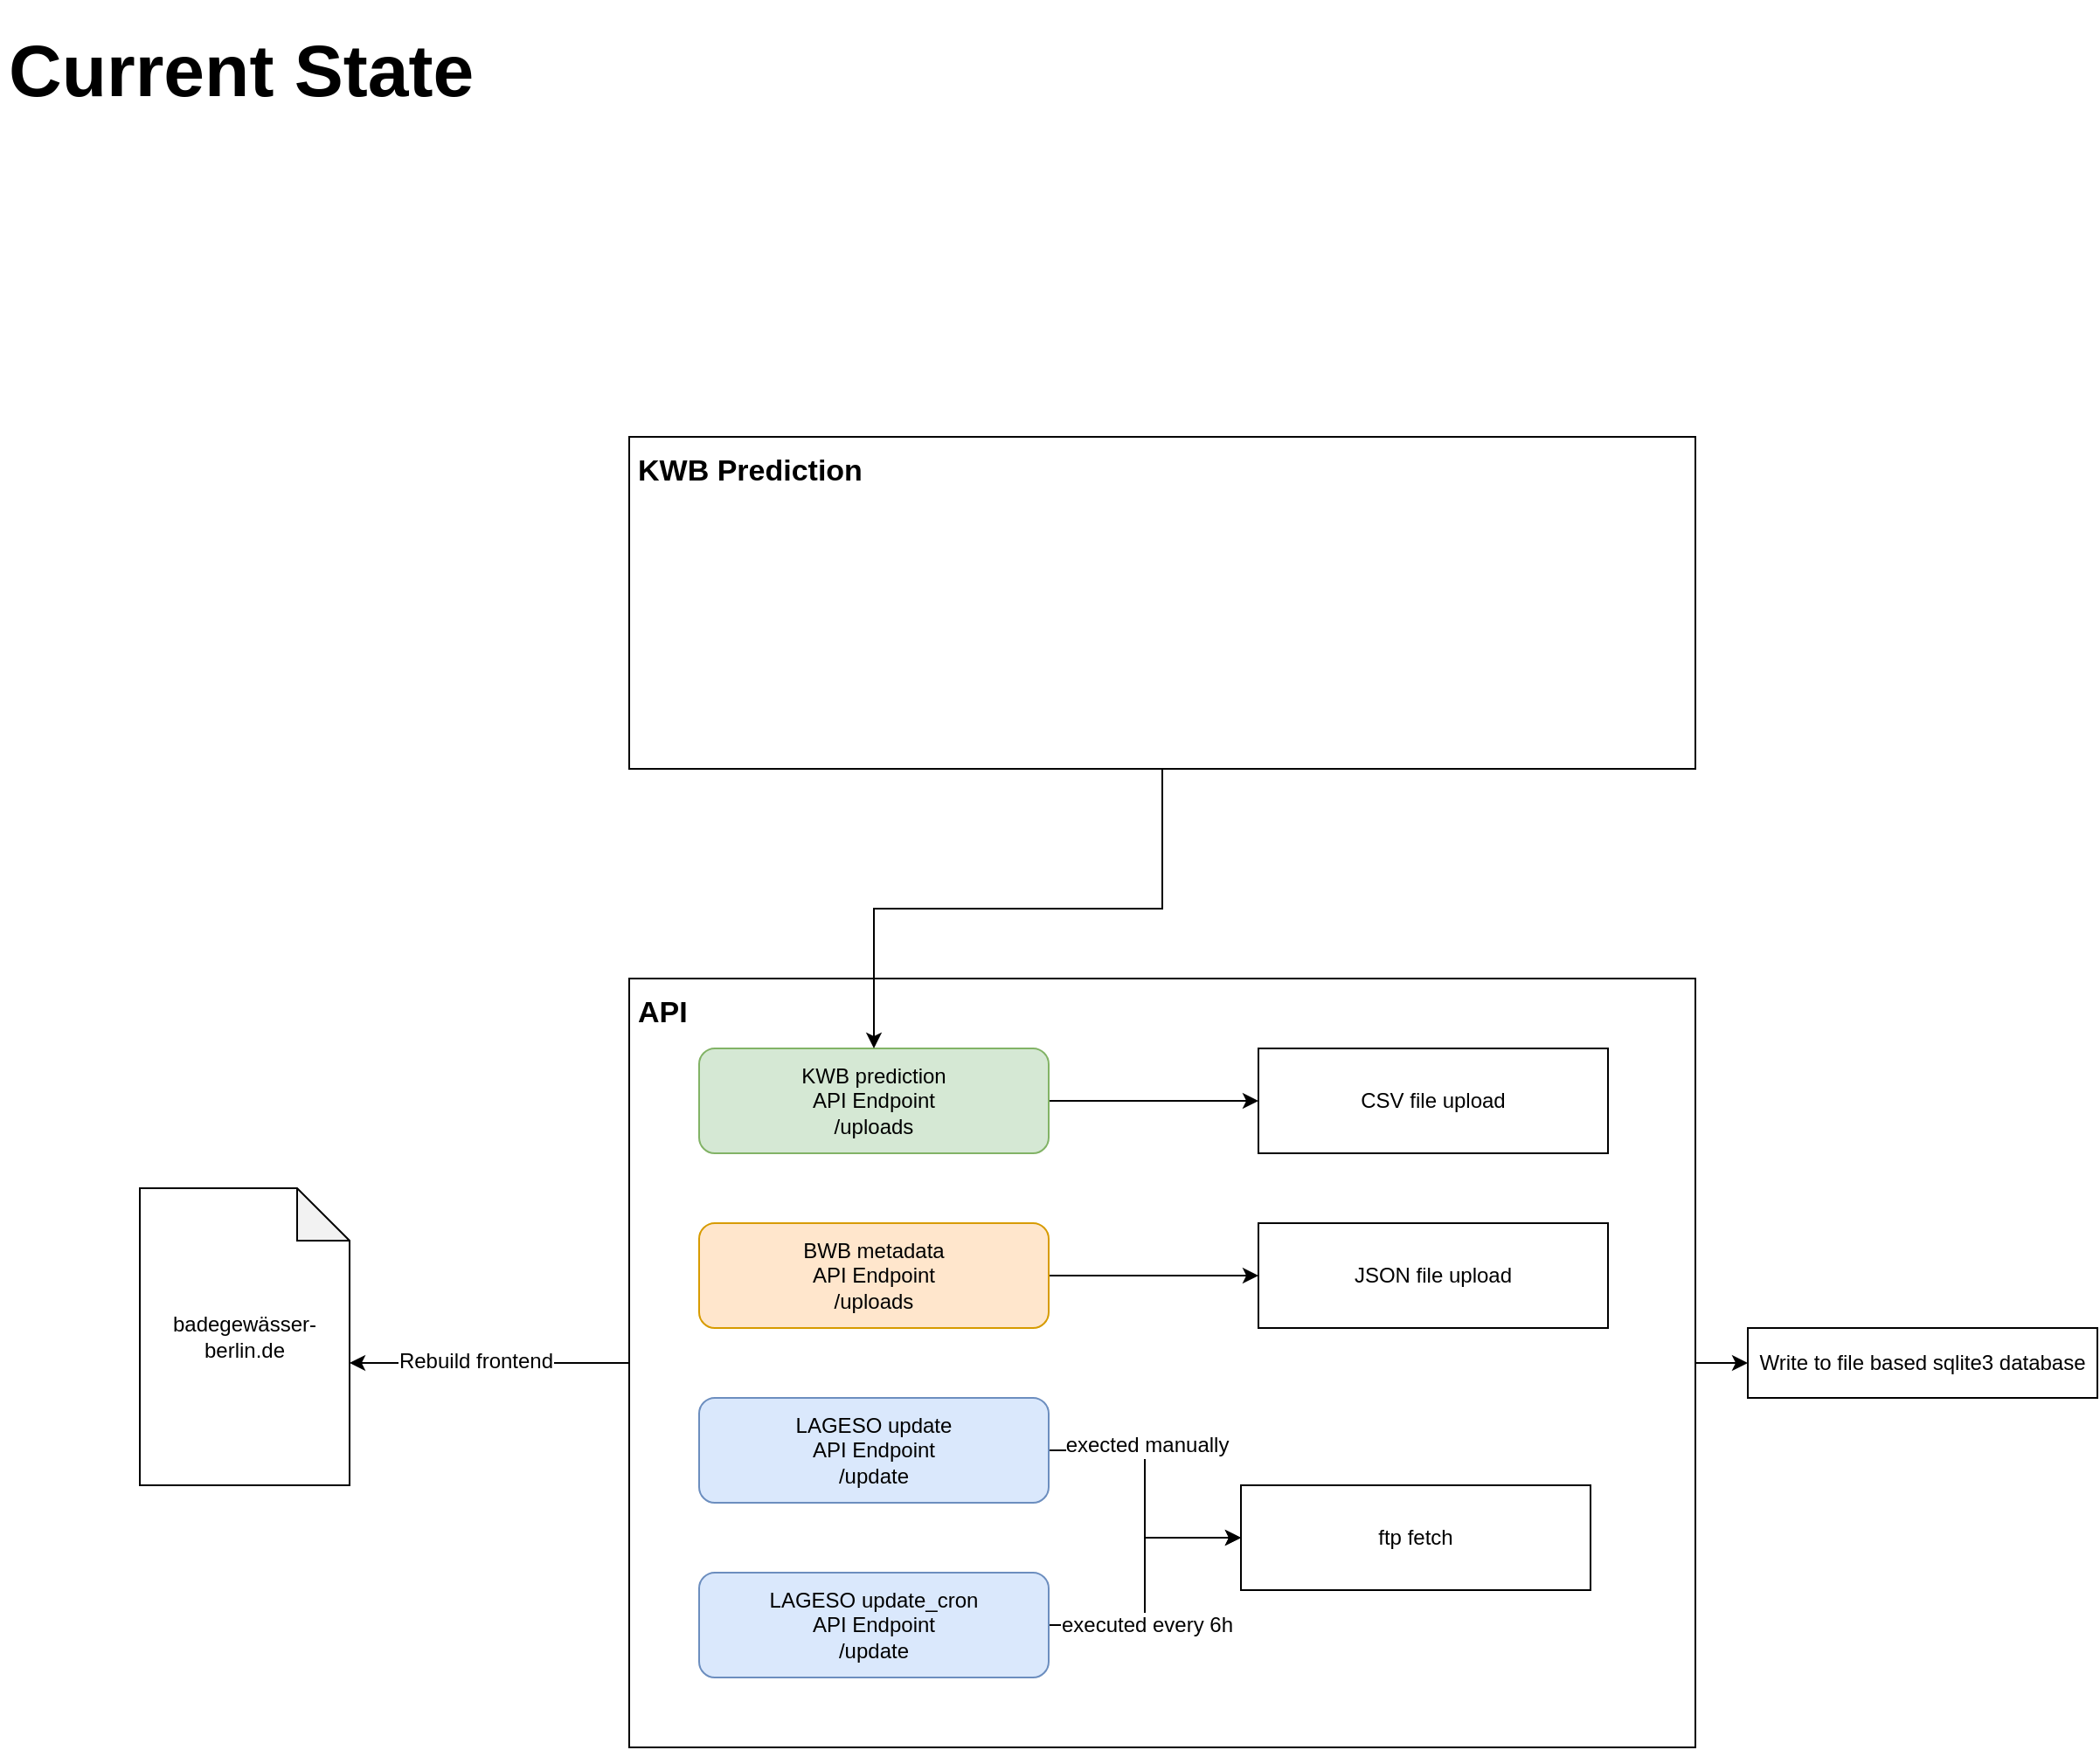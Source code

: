 <mxfile version="10.6.6" type="github"><diagram id="f5qFrhAt0QIMCM6FOQkb" name="Current state"><mxGraphModel dx="1797" dy="2298" grid="1" gridSize="10" guides="1" tooltips="1" connect="1" arrows="1" fold="1" page="0" pageScale="1" pageWidth="827" pageHeight="1169" math="0" shadow="0"><root><mxCell id="0"/><mxCell id="1" parent="0"/><mxCell id="_vu0zIGkdGEpIibIL8r3-19" value="" style="edgeStyle=orthogonalEdgeStyle;rounded=0;orthogonalLoop=1;jettySize=auto;html=1;" parent="1" source="_vu0zIGkdGEpIibIL8r3-14" target="_vu0zIGkdGEpIibIL8r3-18" edge="1"><mxGeometry relative="1" as="geometry"/></mxCell><mxCell id="_vu0zIGkdGEpIibIL8r3-14" value="&lt;div style=&quot;text-align: left; font-size: 17px;&quot;&gt;&lt;b style=&quot;font-size: 17px;&quot;&gt;API&lt;/b&gt;&lt;/div&gt;" style="whiteSpace=wrap;html=1;rounded=0;fillColor=none;verticalAlign=top;align=left;spacing=5;fontSize=17;" parent="1" vertex="1"><mxGeometry x="320" y="-500" width="610" height="440" as="geometry"/></mxCell><mxCell id="_vu0zIGkdGEpIibIL8r3-18" value="Write to file based sqlite3 database" style="whiteSpace=wrap;html=1;rounded=0;fillColor=#ffffff;shadow=0;comic=0;" parent="1" vertex="1"><mxGeometry x="960" y="-300" width="200" height="40" as="geometry"/></mxCell><mxCell id="_vu0zIGkdGEpIibIL8r3-23" style="edgeStyle=orthogonalEdgeStyle;rounded=0;orthogonalLoop=1;jettySize=auto;html=1;exitX=0;exitY=0;exitDx=120;exitDy=100;exitPerimeter=0;entryX=0;entryY=0.5;entryDx=0;entryDy=0;strokeColor=#000000;endArrow=none;endFill=0;startArrow=classic;startFill=1;" parent="1" source="_vu0zIGkdGEpIibIL8r3-1" target="_vu0zIGkdGEpIibIL8r3-14" edge="1"><mxGeometry relative="1" as="geometry"/></mxCell><mxCell id="_vu0zIGkdGEpIibIL8r3-24" value="Rebuild frontend" style="text;html=1;resizable=0;points=[];align=center;verticalAlign=middle;labelBackgroundColor=#ffffff;" parent="_vu0zIGkdGEpIibIL8r3-23" vertex="1" connectable="0"><mxGeometry x="-0.1" y="1" relative="1" as="geometry"><mxPoint as="offset"/></mxGeometry></mxCell><mxCell id="_vu0zIGkdGEpIibIL8r3-1" value="badegewässer-berlin.de" style="shape=note;whiteSpace=wrap;html=1;backgroundOutline=1;darkOpacity=0.05;" parent="1" vertex="1"><mxGeometry x="40" y="-380" width="120" height="170" as="geometry"/></mxCell><mxCell id="_vu0zIGkdGEpIibIL8r3-11" value="" style="edgeStyle=orthogonalEdgeStyle;rounded=0;orthogonalLoop=1;jettySize=auto;html=1;" parent="1" source="_vu0zIGkdGEpIibIL8r3-2" target="_vu0zIGkdGEpIibIL8r3-10" edge="1"><mxGeometry relative="1" as="geometry"/></mxCell><mxCell id="_vu0zIGkdGEpIibIL8r3-2" value="KWB prediction&lt;br&gt;API Endpoint&lt;br&gt;/uploads&lt;br&gt;" style="rounded=1;whiteSpace=wrap;html=1;fillColor=#d5e8d4;strokeColor=#82b366;" parent="1" vertex="1"><mxGeometry x="360" y="-460" width="200" height="60" as="geometry"/></mxCell><mxCell id="_vu0zIGkdGEpIibIL8r3-10" value="CSV file upload&lt;br&gt;" style="rounded=0;whiteSpace=wrap;html=1;" parent="1" vertex="1"><mxGeometry x="680" y="-460" width="200" height="60" as="geometry"/></mxCell><mxCell id="_vu0zIGkdGEpIibIL8r3-13" value="" style="edgeStyle=orthogonalEdgeStyle;rounded=0;orthogonalLoop=1;jettySize=auto;html=1;" parent="1" source="_vu0zIGkdGEpIibIL8r3-3" target="_vu0zIGkdGEpIibIL8r3-12" edge="1"><mxGeometry relative="1" as="geometry"/></mxCell><mxCell id="_vu0zIGkdGEpIibIL8r3-3" value="BWB metadata&lt;br&gt;API Endpoint&lt;br&gt;/uploads&lt;br&gt;" style="rounded=1;whiteSpace=wrap;html=1;fillColor=#ffe6cc;strokeColor=#d79b00;" parent="1" vertex="1"><mxGeometry x="360" y="-360" width="200" height="60" as="geometry"/></mxCell><mxCell id="_vu0zIGkdGEpIibIL8r3-12" value="JSON file upload&lt;br&gt;" style="rounded=0;whiteSpace=wrap;html=1;" parent="1" vertex="1"><mxGeometry x="680" y="-360" width="200" height="60" as="geometry"/></mxCell><mxCell id="_vu0zIGkdGEpIibIL8r3-9" value="" style="edgeStyle=orthogonalEdgeStyle;rounded=0;orthogonalLoop=1;jettySize=auto;html=1;entryX=0;entryY=0.5;entryDx=0;entryDy=0;" parent="1" source="_vu0zIGkdGEpIibIL8r3-4" target="_vu0zIGkdGEpIibIL8r3-27" edge="1"><mxGeometry relative="1" as="geometry"><mxPoint x="640" y="-230" as="targetPoint"/></mxGeometry></mxCell><mxCell id="_vu0zIGkdGEpIibIL8r3-25" value="&lt;span&gt;exected manually&lt;/span&gt;" style="text;html=1;resizable=0;points=[];align=center;verticalAlign=middle;labelBackgroundColor=#ffffff;" parent="_vu0zIGkdGEpIibIL8r3-9" vertex="1" connectable="0"><mxGeometry x="-0.325" y="3" relative="1" as="geometry"><mxPoint x="2" as="offset"/></mxGeometry></mxCell><mxCell id="_vu0zIGkdGEpIibIL8r3-4" value="LAGESO update&lt;br&gt;API Endpoint&lt;br&gt;/update&lt;br&gt;" style="rounded=1;whiteSpace=wrap;html=1;fillColor=#dae8fc;strokeColor=#6c8ebf;" parent="1" vertex="1"><mxGeometry x="360" y="-260" width="200" height="60" as="geometry"/></mxCell><mxCell id="_vu0zIGkdGEpIibIL8r3-7" value="" style="edgeStyle=orthogonalEdgeStyle;rounded=0;orthogonalLoop=1;jettySize=auto;html=1;entryX=0;entryY=0.5;entryDx=0;entryDy=0;" parent="1" source="_vu0zIGkdGEpIibIL8r3-5" target="_vu0zIGkdGEpIibIL8r3-27" edge="1"><mxGeometry relative="1" as="geometry"><mxPoint x="640" y="-130" as="targetPoint"/></mxGeometry></mxCell><mxCell id="_vu0zIGkdGEpIibIL8r3-26" value="&lt;span&gt;executed every 6h&lt;/span&gt;" style="text;html=1;resizable=0;points=[];align=center;verticalAlign=middle;labelBackgroundColor=#ffffff;" parent="_vu0zIGkdGEpIibIL8r3-7" vertex="1" connectable="0"><mxGeometry x="-0.475" relative="1" as="geometry"><mxPoint x="14" as="offset"/></mxGeometry></mxCell><mxCell id="_vu0zIGkdGEpIibIL8r3-5" value="LAGESO update_cron&lt;br&gt;API Endpoint&lt;br&gt;/update&lt;br&gt;" style="rounded=1;whiteSpace=wrap;html=1;fillColor=#dae8fc;strokeColor=#6c8ebf;" parent="1" vertex="1"><mxGeometry x="360" y="-160" width="200" height="60" as="geometry"/></mxCell><mxCell id="_vu0zIGkdGEpIibIL8r3-27" value="ftp fetch&lt;br&gt;" style="rounded=0;whiteSpace=wrap;html=1;" parent="1" vertex="1"><mxGeometry x="670" y="-210" width="200" height="60" as="geometry"/></mxCell><mxCell id="5UFkBVJP85eat3HNLZW6-2" value="&lt;h1&gt;&lt;font style=&quot;font-size: 42px&quot;&gt;Current State&lt;/font&gt;&lt;br&gt;&lt;/h1&gt;" style="text;html=1;strokeColor=none;fillColor=none;spacing=5;spacingTop=-20;whiteSpace=wrap;overflow=hidden;rounded=0;shadow=0;comic=0;" parent="1" vertex="1"><mxGeometry x="-40" y="-1050" width="355" height="120" as="geometry"/></mxCell><mxCell id="RMgiAtAb3CNI-_qlcn-y-2" style="edgeStyle=orthogonalEdgeStyle;rounded=0;orthogonalLoop=1;jettySize=auto;html=1;exitX=0.5;exitY=1;exitDx=0;exitDy=0;entryX=0.5;entryY=0;entryDx=0;entryDy=0;" edge="1" parent="1" source="RMgiAtAb3CNI-_qlcn-y-1" target="_vu0zIGkdGEpIibIL8r3-2"><mxGeometry relative="1" as="geometry"/></mxCell><mxCell id="RMgiAtAb3CNI-_qlcn-y-1" value="&lt;div style=&quot;text-align: left ; font-size: 17px&quot;&gt;&lt;b style=&quot;font-size: 17px&quot;&gt;KWB Prediction&lt;/b&gt;&lt;/div&gt;" style="whiteSpace=wrap;html=1;rounded=0;fillColor=none;verticalAlign=top;align=left;spacing=5;fontSize=17;" vertex="1" parent="1"><mxGeometry x="320" y="-810" width="610" height="190" as="geometry"/></mxCell></root></mxGraphModel></diagram><diagram id="WLlmkZjlamcLFwnkFeMG" name="Future state"><mxGraphModel dx="2156" dy="1318" grid="1" gridSize="10" guides="1" tooltips="1" connect="1" arrows="1" fold="1" page="0" pageScale="1" pageWidth="827" pageHeight="1169" math="0" shadow="0"><root><mxCell id="WojOLDcGIK98U-w6AZ9X-0"/><mxCell id="WojOLDcGIK98U-w6AZ9X-1" parent="WojOLDcGIK98U-w6AZ9X-0"/><mxCell id="kKB-npRafWWbGXaTTebQ-0" value="&lt;h1&gt;&lt;font style=&quot;font-size: 42px&quot;&gt;Future State&lt;/font&gt;&lt;br&gt;&lt;/h1&gt;" style="text;html=1;strokeColor=none;fillColor=none;spacing=5;spacingTop=-20;whiteSpace=wrap;overflow=hidden;rounded=0;shadow=0;comic=0;" parent="WojOLDcGIK98U-w6AZ9X-1" vertex="1"><mxGeometry x="20" y="35" width="330" height="120" as="geometry"/></mxCell><mxCell id="kKB-npRafWWbGXaTTebQ-1" style="edgeStyle=orthogonalEdgeStyle;rounded=0;orthogonalLoop=1;jettySize=auto;html=1;exitX=0;exitY=0;exitDx=120;exitDy=100;exitPerimeter=0;startArrow=classic;startFill=1;endArrow=classic;endFill=1;fontSize=17;entryX=0.5;entryY=0;entryDx=0;entryDy=0;" parent="WojOLDcGIK98U-w6AZ9X-1" source="kKB-npRafWWbGXaTTebQ-3" target="kKB-npRafWWbGXaTTebQ-7" edge="1"><mxGeometry relative="1" as="geometry"><Array as="points"><mxPoint x="298" y="740"/><mxPoint x="298" y="390"/><mxPoint x="1790" y="390"/></Array><mxPoint x="1780" y="610" as="targetPoint"/></mxGeometry></mxCell><mxCell id="kKB-npRafWWbGXaTTebQ-2" value="&lt;font style=&quot;font-size: 12px&quot;&gt;GET public data&lt;/font&gt;" style="text;html=1;resizable=0;points=[];align=center;verticalAlign=middle;labelBackgroundColor=#ffffff;fontSize=17;" parent="kKB-npRafWWbGXaTTebQ-1" vertex="1" connectable="0"><mxGeometry x="-0.281" y="-2" relative="1" as="geometry"><mxPoint y="-5" as="offset"/></mxGeometry></mxCell><mxCell id="kKB-npRafWWbGXaTTebQ-3" value="badegewaesser-berlin.de" style="shape=note;whiteSpace=wrap;html=1;backgroundOutline=1;darkOpacity=0.05;" parent="WojOLDcGIK98U-w6AZ9X-1" vertex="1"><mxGeometry x="40" y="640" width="120" height="170" as="geometry"/></mxCell><mxCell id="kKB-npRafWWbGXaTTebQ-4" value="?badegewaesser-sachsen.de?" style="shape=note;whiteSpace=wrap;html=1;backgroundOutline=1;darkOpacity=0.05;dashed=1;" parent="WojOLDcGIK98U-w6AZ9X-1" vertex="1"><mxGeometry x="40" y="861.5" width="120" height="170" as="geometry"/></mxCell><mxCell id="kKB-npRafWWbGXaTTebQ-5" value="?badegewaesser-leipzig.de?" style="shape=note;whiteSpace=wrap;html=1;backgroundOutline=1;darkOpacity=0.05;dashed=1;" parent="WojOLDcGIK98U-w6AZ9X-1" vertex="1"><mxGeometry x="40" y="1083" width="120" height="170" as="geometry"/></mxCell><mxCell id="XO_HIjVxSyA4ELTuesC0-4" style="edgeStyle=orthogonalEdgeStyle;rounded=0;orthogonalLoop=1;jettySize=auto;html=1;exitX=1;exitY=0.5;exitDx=0;exitDy=0;startArrow=classic;startFill=1;" edge="1" parent="WojOLDcGIK98U-w6AZ9X-1" source="kKB-npRafWWbGXaTTebQ-7" target="kKB-npRafWWbGXaTTebQ-8"><mxGeometry relative="1" as="geometry"/></mxCell><mxCell id="kKB-npRafWWbGXaTTebQ-7" value="&lt;div style=&quot;text-align: left ; font-size: 17px&quot;&gt;&lt;b style=&quot;font-size: 17px&quot;&gt;Database API&lt;/b&gt;&lt;/div&gt;" style="whiteSpace=wrap;html=1;rounded=0;fillColor=none;verticalAlign=top;align=left;spacing=5;fontSize=17;dashed=1;" parent="WojOLDcGIK98U-w6AZ9X-1" vertex="1"><mxGeometry x="1485" y="640" width="610" height="620" as="geometry"/></mxCell><mxCell id="kKB-npRafWWbGXaTTebQ-8" value="&lt;div style=&quot;text-align: left ; font-size: 17px&quot;&gt;&lt;b style=&quot;font-size: 17px&quot;&gt;Database&lt;/b&gt;&lt;/div&gt;" style="whiteSpace=wrap;html=1;rounded=0;fillColor=none;verticalAlign=top;align=left;spacing=5;fontSize=17;dashed=1;" parent="WojOLDcGIK98U-w6AZ9X-1" vertex="1"><mxGeometry x="2470" y="640" width="810" height="620" as="geometry"/></mxCell><mxCell id="kKB-npRafWWbGXaTTebQ-9" value="" style="edgeStyle=orthogonalEdgeStyle;rounded=0;orthogonalLoop=1;jettySize=auto;html=1;startFill=0;endArrow=none;endFill=0;fontSize=17;" parent="WojOLDcGIK98U-w6AZ9X-1" source="kKB-npRafWWbGXaTTebQ-13" target="kKB-npRafWWbGXaTTebQ-14" edge="1"><mxGeometry relative="1" as="geometry"/></mxCell><mxCell id="kKB-npRafWWbGXaTTebQ-10" style="edgeStyle=orthogonalEdgeStyle;rounded=0;orthogonalLoop=1;jettySize=auto;html=1;exitX=1;exitY=0.5;exitDx=0;exitDy=0;entryX=0;entryY=0.5;entryDx=0;entryDy=0;startFill=0;endArrow=none;endFill=0;fontSize=17;" parent="WojOLDcGIK98U-w6AZ9X-1" source="kKB-npRafWWbGXaTTebQ-13" target="kKB-npRafWWbGXaTTebQ-20" edge="1"><mxGeometry relative="1" as="geometry"/></mxCell><mxCell id="kKB-npRafWWbGXaTTebQ-11" style="edgeStyle=orthogonalEdgeStyle;rounded=0;orthogonalLoop=1;jettySize=auto;html=1;exitX=1;exitY=0.5;exitDx=0;exitDy=0;entryX=0;entryY=0.5;entryDx=0;entryDy=0;startFill=0;endArrow=none;endFill=0;fontSize=17;" parent="WojOLDcGIK98U-w6AZ9X-1" source="kKB-npRafWWbGXaTTebQ-13" target="kKB-npRafWWbGXaTTebQ-22" edge="1"><mxGeometry relative="1" as="geometry"/></mxCell><mxCell id="kKB-npRafWWbGXaTTebQ-12" style="edgeStyle=orthogonalEdgeStyle;rounded=0;orthogonalLoop=1;jettySize=auto;html=1;exitX=1;exitY=0.5;exitDx=0;exitDy=0;entryX=0;entryY=0.5;entryDx=0;entryDy=0;startFill=0;endArrow=none;endFill=0;fontSize=17;" parent="WojOLDcGIK98U-w6AZ9X-1" source="kKB-npRafWWbGXaTTebQ-13" target="kKB-npRafWWbGXaTTebQ-21" edge="1"><mxGeometry relative="1" as="geometry"/></mxCell><mxCell id="kKB-npRafWWbGXaTTebQ-13" value="Bathingspots&lt;br&gt;" style="rounded=0;whiteSpace=wrap;html=1;" parent="WojOLDcGIK98U-w6AZ9X-1" vertex="1"><mxGeometry x="2770" y="760" width="200" height="60" as="geometry"/></mxCell><mxCell id="kKB-npRafWWbGXaTTebQ-14" value="Predictions&lt;br&gt;" style="rounded=0;whiteSpace=wrap;html=1;" parent="WojOLDcGIK98U-w6AZ9X-1" vertex="1"><mxGeometry x="3050" y="760" width="200" height="60" as="geometry"/></mxCell><mxCell id="kKB-npRafWWbGXaTTebQ-15" style="edgeStyle=orthogonalEdgeStyle;rounded=0;orthogonalLoop=1;jettySize=auto;html=1;exitX=1;exitY=0.5;exitDx=0;exitDy=0;entryX=0;entryY=0.5;entryDx=0;entryDy=0;startArrow=none;startFill=0;endArrow=none;endFill=0;strokeColor=#000000;fontSize=17;" parent="WojOLDcGIK98U-w6AZ9X-1" source="kKB-npRafWWbGXaTTebQ-17" target="kKB-npRafWWbGXaTTebQ-13" edge="1"><mxGeometry relative="1" as="geometry"/></mxCell><mxCell id="kKB-npRafWWbGXaTTebQ-16" style="edgeStyle=orthogonalEdgeStyle;rounded=0;orthogonalLoop=1;jettySize=auto;html=1;exitX=0.5;exitY=0;exitDx=0;exitDy=0;entryX=0;entryY=0.5;entryDx=0;entryDy=0;startArrow=none;startFill=0;endArrow=none;endFill=0;fontSize=17;" parent="WojOLDcGIK98U-w6AZ9X-1" source="kKB-npRafWWbGXaTTebQ-17" target="kKB-npRafWWbGXaTTebQ-29" edge="1"><mxGeometry relative="1" as="geometry"/></mxCell><mxCell id="kKB-npRafWWbGXaTTebQ-17" value="Users&lt;br&gt;" style="rounded=0;whiteSpace=wrap;html=1;" parent="WojOLDcGIK98U-w6AZ9X-1" vertex="1"><mxGeometry x="2540" y="760" width="200" height="60" as="geometry"/></mxCell><mxCell id="kKB-npRafWWbGXaTTebQ-18" style="edgeStyle=orthogonalEdgeStyle;rounded=0;orthogonalLoop=1;jettySize=auto;html=1;exitX=1;exitY=0.5;exitDx=0;exitDy=0;entryX=0.5;entryY=1;entryDx=0;entryDy=0;startFill=0;endArrow=none;endFill=0;fontSize=17;" parent="WojOLDcGIK98U-w6AZ9X-1" source="kKB-npRafWWbGXaTTebQ-19" target="kKB-npRafWWbGXaTTebQ-13" edge="1"><mxGeometry relative="1" as="geometry"/></mxCell><mxCell id="kKB-npRafWWbGXaTTebQ-19" value="Regions&lt;br&gt;" style="rounded=0;whiteSpace=wrap;html=1;" parent="WojOLDcGIK98U-w6AZ9X-1" vertex="1"><mxGeometry x="2540" y="840" width="200" height="60" as="geometry"/></mxCell><mxCell id="kKB-npRafWWbGXaTTebQ-20" value="Model&lt;br&gt;" style="rounded=0;whiteSpace=wrap;html=1;" parent="WojOLDcGIK98U-w6AZ9X-1" vertex="1"><mxGeometry x="3050" y="840" width="200" height="60" as="geometry"/></mxCell><mxCell id="kKB-npRafWWbGXaTTebQ-21" value="Measurments&lt;br&gt;" style="rounded=0;whiteSpace=wrap;html=1;" parent="WojOLDcGIK98U-w6AZ9X-1" vertex="1"><mxGeometry x="3050" y="1001.5" width="200" height="60" as="geometry"/></mxCell><mxCell id="kKB-npRafWWbGXaTTebQ-22" value="RawModelData&lt;br&gt;" style="rounded=0;whiteSpace=wrap;html=1;" parent="WojOLDcGIK98U-w6AZ9X-1" vertex="1"><mxGeometry x="3050" y="920" width="200" height="60" as="geometry"/></mxCell><mxCell id="kKB-npRafWWbGXaTTebQ-23" style="edgeStyle=orthogonalEdgeStyle;rounded=0;orthogonalLoop=1;jettySize=auto;html=1;exitX=0.5;exitY=0;exitDx=0;exitDy=0;entryX=0.5;entryY=1;entryDx=0;entryDy=0;startArrow=none;startFill=0;endArrow=classic;endFill=1;fontSize=17;" parent="WojOLDcGIK98U-w6AZ9X-1" source="kKB-npRafWWbGXaTTebQ-24" target="kKB-npRafWWbGXaTTebQ-7" edge="1"><mxGeometry relative="1" as="geometry"/></mxCell><mxCell id="kKB-npRafWWbGXaTTebQ-24" value="&lt;div style=&quot;text-align: left ; font-size: 17px&quot;&gt;&lt;b style=&quot;font-size: 17px&quot;&gt;Prediction API opencpu&lt;/b&gt;&lt;/div&gt;" style="whiteSpace=wrap;html=1;rounded=0;fillColor=none;verticalAlign=top;align=left;spacing=5;fontSize=17;dashed=1;" parent="WojOLDcGIK98U-w6AZ9X-1" vertex="1"><mxGeometry x="1485" y="1340" width="610" height="620" as="geometry"/></mxCell><mxCell id="kKB-npRafWWbGXaTTebQ-27" style="edgeStyle=orthogonalEdgeStyle;rounded=0;orthogonalLoop=1;jettySize=auto;html=1;exitX=0.5;exitY=0;exitDx=0;exitDy=0;entryX=0;entryY=0.5;entryDx=0;entryDy=0;startArrow=classic;startFill=1;endArrow=classic;endFill=1;fontSize=17;" parent="WojOLDcGIK98U-w6AZ9X-1" source="kKB-npRafWWbGXaTTebQ-28" target="kKB-npRafWWbGXaTTebQ-7" edge="1"><mxGeometry relative="1" as="geometry"/></mxCell><mxCell id="kKB-npRafWWbGXaTTebQ-28" value="&lt;div style=&quot;text-align: left ; font-size: 17px&quot;&gt;&lt;b style=&quot;font-size: 17px&quot;&gt;Web Application/CMS&lt;/b&gt;&lt;/div&gt;" style="whiteSpace=wrap;html=1;rounded=0;fillColor=none;verticalAlign=top;align=left;spacing=5;fontSize=17;dashed=1;" parent="WojOLDcGIK98U-w6AZ9X-1" vertex="1"><mxGeometry x="1060" y="1340" width="380" height="620" as="geometry"/></mxCell><mxCell id="kKB-npRafWWbGXaTTebQ-29" value="Standortbewertung&lt;br&gt;" style="rounded=0;whiteSpace=wrap;html=1;" parent="WojOLDcGIK98U-w6AZ9X-1" vertex="1"><mxGeometry x="2770" y="680" width="200" height="60" as="geometry"/></mxCell><mxCell id="XO_HIjVxSyA4ELTuesC0-3" style="edgeStyle=orthogonalEdgeStyle;rounded=0;orthogonalLoop=1;jettySize=auto;html=1;exitX=0;exitY=0;exitDx=120;exitDy=100;exitPerimeter=0;entryX=0;entryY=0.5;entryDx=0;entryDy=0;" edge="1" parent="WojOLDcGIK98U-w6AZ9X-1" source="kKB-npRafWWbGXaTTebQ-31" target="kKB-npRafWWbGXaTTebQ-28"><mxGeometry relative="1" as="geometry"/></mxCell><mxCell id="kKB-npRafWWbGXaTTebQ-31" value="?&lt;br&gt;badegewaesser.eu&lt;br&gt;badegewaesser.dev&lt;br&gt;?&lt;br&gt;" style="shape=note;whiteSpace=wrap;html=1;backgroundOutline=1;darkOpacity=0.05;" parent="WojOLDcGIK98U-w6AZ9X-1" vertex="1"><mxGeometry x="50" y="1551" width="120" height="170" as="geometry"/></mxCell><mxCell id="kKB-npRafWWbGXaTTebQ-34" value="&lt;div style=&quot;text-align: left ; font-size: 17px&quot;&gt;&lt;b&gt;File Storage&lt;/b&gt;&lt;/div&gt;" style="whiteSpace=wrap;html=1;rounded=0;fillColor=none;verticalAlign=top;align=left;spacing=5;fontSize=17;dashed=1;" parent="WojOLDcGIK98U-w6AZ9X-1" vertex="1"><mxGeometry x="2470" y="1340" width="810" height="620" as="geometry"/></mxCell><mxCell id="kKB-npRafWWbGXaTTebQ-35" style="edgeStyle=orthogonalEdgeStyle;rounded=0;orthogonalLoop=1;jettySize=auto;html=1;exitX=0.5;exitY=0;exitDx=0;exitDy=0;entryX=0.75;entryY=1;entryDx=0;entryDy=0;startArrow=none;startFill=0;endArrow=none;endFill=0;fontSize=17;" parent="WojOLDcGIK98U-w6AZ9X-1" source="kKB-npRafWWbGXaTTebQ-36" target="kKB-npRafWWbGXaTTebQ-13" edge="1"><mxGeometry relative="1" as="geometry"/></mxCell><mxCell id="kKB-npRafWWbGXaTTebQ-36" value="images&lt;br&gt;" style="rounded=0;whiteSpace=wrap;html=1;" parent="WojOLDcGIK98U-w6AZ9X-1" vertex="1"><mxGeometry x="2540" y="1390" width="200" height="60" as="geometry"/></mxCell><mxCell id="kKB-npRafWWbGXaTTebQ-37" value="Radoloan Data DWD&lt;br&gt;" style="rounded=0;whiteSpace=wrap;html=1;" parent="WojOLDcGIK98U-w6AZ9X-1" vertex="1"><mxGeometry x="2540" y="1770" width="200" height="60" as="geometry"/></mxCell><mxCell id="kKB-npRafWWbGXaTTebQ-38" value="User Create and edit&lt;br&gt;Bathingspot&lt;br&gt;Users&lt;br&gt;Regions&lt;br&gt;" style="rounded=1;whiteSpace=wrap;html=1;" parent="WojOLDcGIK98U-w6AZ9X-1" vertex="1"><mxGeometry x="1136" y="1820" width="200" height="60" as="geometry"/></mxCell><mxCell id="kKB-npRafWWbGXaTTebQ-39" style="edgeStyle=orthogonalEdgeStyle;rounded=0;orthogonalLoop=1;jettySize=auto;html=1;exitX=1;exitY=0.5;exitDx=0;exitDy=0;entryX=0;entryY=0.5;entryDx=0;entryDy=0;startArrow=none;startFill=0;endArrow=none;endFill=0;fontSize=17;" parent="WojOLDcGIK98U-w6AZ9X-1" source="kKB-npRafWWbGXaTTebQ-40" target="kKB-npRafWWbGXaTTebQ-37" edge="1"><mxGeometry relative="1" as="geometry"/></mxCell><mxCell id="kKB-npRafWWbGXaTTebQ-40" value="Prediction KWB&lt;br&gt;" style="rounded=0;whiteSpace=wrap;html=1;" parent="WojOLDcGIK98U-w6AZ9X-1" vertex="1"><mxGeometry x="1690" y="1770" width="200" height="60" as="geometry"/></mxCell><mxCell id="kKB-npRafWWbGXaTTebQ-41" value="&lt;div style=&quot;text-align: left ; font-size: 17px&quot;&gt;&lt;b style=&quot;font-size: 17px&quot;&gt;Addons/Extensions&lt;/b&gt;&lt;/div&gt;" style="whiteSpace=wrap;html=1;rounded=0;fillColor=none;verticalAlign=top;align=left;spacing=5;fontSize=17;dashed=1;" parent="WojOLDcGIK98U-w6AZ9X-1" vertex="1"><mxGeometry x="440" y="640" width="600" height="610" as="geometry"/></mxCell><mxCell id="XO_HIjVxSyA4ELTuesC0-1" style="edgeStyle=orthogonalEdgeStyle;rounded=0;orthogonalLoop=1;jettySize=auto;html=1;exitX=1;exitY=0.5;exitDx=0;exitDy=0;entryX=0;entryY=0.25;entryDx=0;entryDy=0;" edge="1" parent="WojOLDcGIK98U-w6AZ9X-1" source="kKB-npRafWWbGXaTTebQ-45" target="kKB-npRafWWbGXaTTebQ-7"><mxGeometry relative="1" as="geometry"/></mxCell><mxCell id="XO_HIjVxSyA4ELTuesC0-2" value="executed every 6 h" style="text;html=1;resizable=0;points=[];align=center;verticalAlign=middle;labelBackgroundColor=#ffffff;" vertex="1" connectable="0" parent="XO_HIjVxSyA4ELTuesC0-1"><mxGeometry x="-0.706" y="-3" relative="1" as="geometry"><mxPoint y="-3" as="offset"/></mxGeometry></mxCell><mxCell id="kKB-npRafWWbGXaTTebQ-45" value="LAGESO update_cron&lt;br&gt;API Endpoint&lt;br&gt;/update&lt;br&gt;" style="rounded=1;whiteSpace=wrap;html=1;fillColor=#dae8fc;strokeColor=#6c8ebf;" parent="WojOLDcGIK98U-w6AZ9X-1" vertex="1"><mxGeometry x="470" y="765.5" width="200" height="60" as="geometry"/></mxCell><mxCell id="kKB-npRafWWbGXaTTebQ-46" style="edgeStyle=orthogonalEdgeStyle;rounded=0;orthogonalLoop=1;jettySize=auto;html=1;exitX=0;exitY=0.5;exitDx=0;exitDy=0;entryX=0.5;entryY=1;entryDx=0;entryDy=0;startArrow=none;startFill=0;endArrow=none;endFill=0;fontSize=17;" parent="WojOLDcGIK98U-w6AZ9X-1" source="kKB-npRafWWbGXaTTebQ-47" target="kKB-npRafWWbGXaTTebQ-45" edge="1"><mxGeometry relative="1" as="geometry"/></mxCell><mxCell id="kKB-npRafWWbGXaTTebQ-47" value="User LAGESO update&lt;br&gt;API Endpoint&lt;br&gt;/update&lt;br&gt;" style="rounded=1;whiteSpace=wrap;html=1;fillColor=#dae8fc;strokeColor=#6c8ebf;" parent="WojOLDcGIK98U-w6AZ9X-1" vertex="1"><mxGeometry x="1136" y="1540" width="200" height="60" as="geometry"/></mxCell><mxCell id="kKB-npRafWWbGXaTTebQ-48" value="USER KWB prediction&lt;br&gt;automated&lt;br&gt;" style="rounded=1;whiteSpace=wrap;html=1;fillColor=#d5e8d4;strokeColor=#82b366;" parent="WojOLDcGIK98U-w6AZ9X-1" vertex="1"><mxGeometry x="1680" y="1390" width="200" height="60" as="geometry"/></mxCell><mxCell id="kKB-npRafWWbGXaTTebQ-49" value="GET&lt;br&gt;" style="rounded=1;whiteSpace=wrap;html=1;fillColor=#fff2cc;strokeColor=#d6b656;" parent="WojOLDcGIK98U-w6AZ9X-1" vertex="1"><mxGeometry x="1690" y="772.5" width="200" height="60" as="geometry"/></mxCell><mxCell id="kKB-npRafWWbGXaTTebQ-50" value="POST&lt;br&gt;" style="rounded=1;whiteSpace=wrap;html=1;fillColor=#fff2cc;strokeColor=#d6b656;" parent="WojOLDcGIK98U-w6AZ9X-1" vertex="1"><mxGeometry x="1690" y="870.5" width="200" height="60" as="geometry"/></mxCell><mxCell id="kKB-npRafWWbGXaTTebQ-51" value="PUT (UPDATE)&lt;br&gt;" style="rounded=1;whiteSpace=wrap;html=1;fillColor=#fff2cc;strokeColor=#d6b656;" parent="WojOLDcGIK98U-w6AZ9X-1" vertex="1"><mxGeometry x="1690" y="969.5" width="200" height="60" as="geometry"/></mxCell><mxCell id="kKB-npRafWWbGXaTTebQ-52" value="DELETE&lt;br&gt;" style="rounded=1;whiteSpace=wrap;html=1;fillColor=#fff2cc;strokeColor=#d6b656;" parent="WojOLDcGIK98U-w6AZ9X-1" vertex="1"><mxGeometry x="1690" y="1067.5" width="200" height="60" as="geometry"/></mxCell><mxCell id="kKB-npRafWWbGXaTTebQ-53" value="User BWB edit metadata&lt;br&gt;" style="rounded=1;whiteSpace=wrap;html=1;fillColor=#ffe6cc;strokeColor=#d79b00;" parent="WojOLDcGIK98U-w6AZ9X-1" vertex="1"><mxGeometry x="1136" y="1680" width="200" height="60" as="geometry"/></mxCell></root></mxGraphModel></diagram></mxfile>